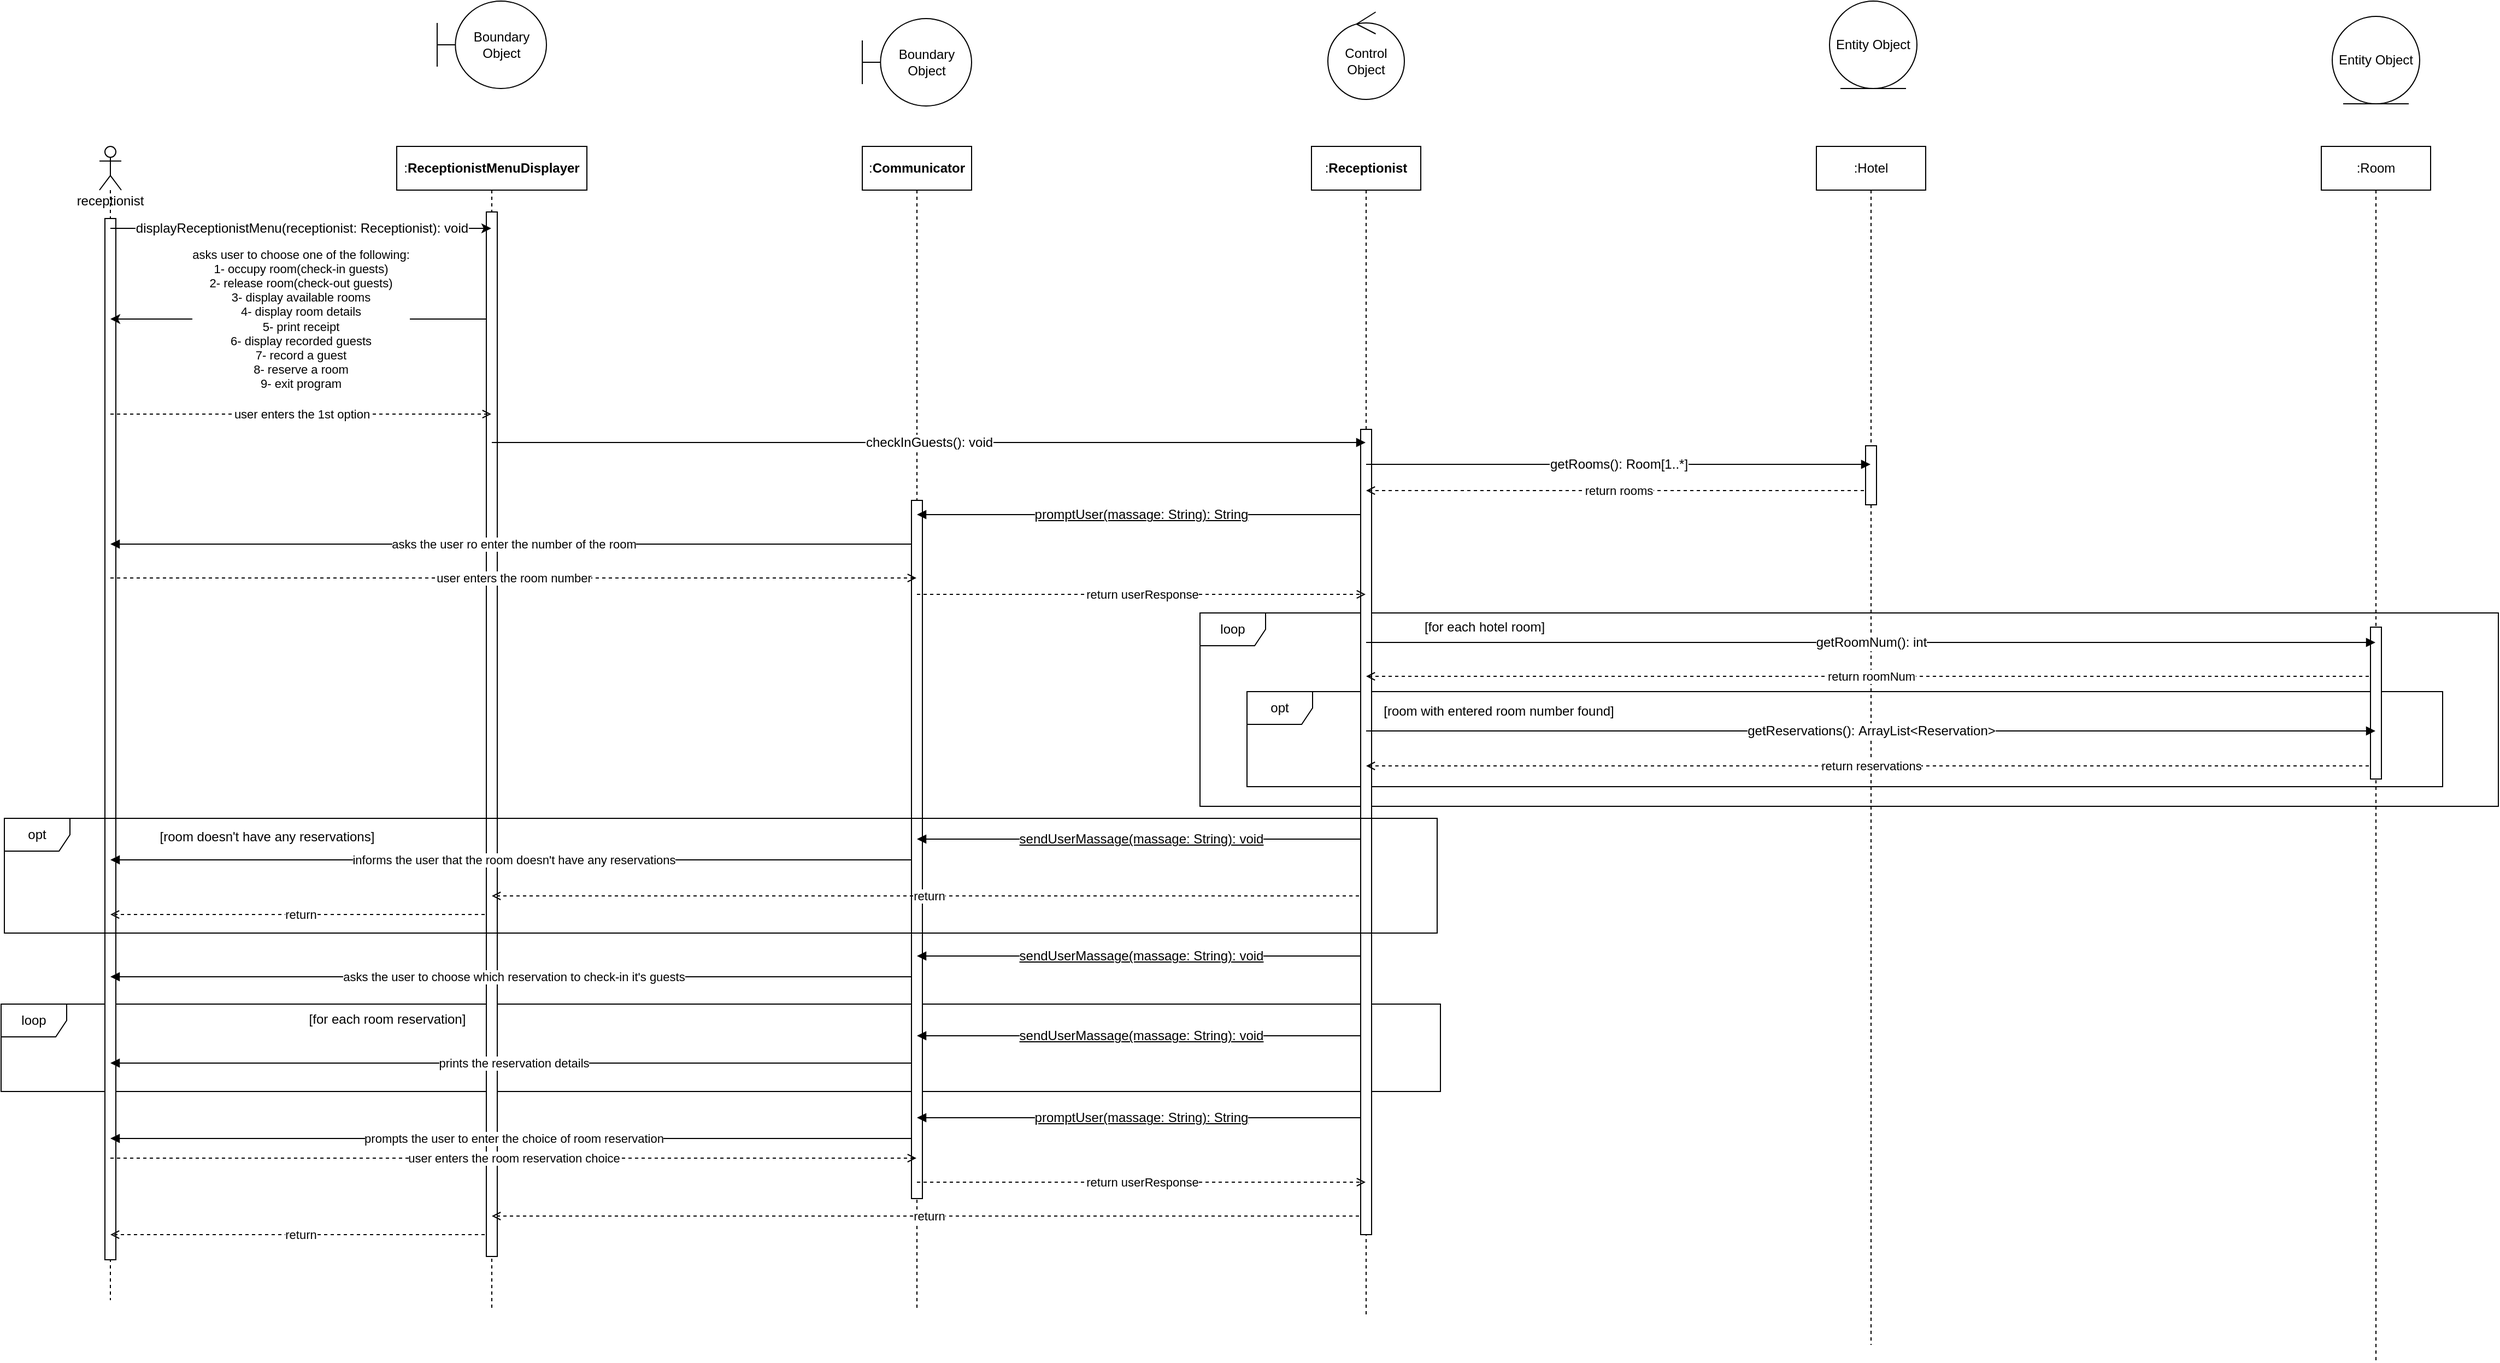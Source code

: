 <mxfile version="20.2.3" type="device"><diagram id="uRaI_7aDimpqQ9dOFGG9" name="Page-1"><mxGraphModel dx="1268" dy="153" grid="0" gridSize="10" guides="1" tooltips="1" connect="1" arrows="1" fold="1" page="0" pageScale="1" pageWidth="827" pageHeight="1169" math="0" shadow="0"><root><mxCell id="0"/><mxCell id="1" parent="0"/><mxCell id="0leOyOmCnB0EveFS4-B2-47" value="" style="group" parent="1" vertex="1" connectable="0"><mxGeometry x="-212" y="1506" width="1317" height="80" as="geometry"/></mxCell><mxCell id="0leOyOmCnB0EveFS4-B2-48" value="loop" style="shape=umlFrame;whiteSpace=wrap;html=1;" parent="0leOyOmCnB0EveFS4-B2-47" vertex="1"><mxGeometry width="1317" height="80" as="geometry"/></mxCell><mxCell id="0leOyOmCnB0EveFS4-B2-49" value="[for each room reservation]" style="text;html=1;align=center;verticalAlign=middle;resizable=0;points=[];autosize=1;strokeColor=none;fillColor=none;" parent="0leOyOmCnB0EveFS4-B2-47" vertex="1"><mxGeometry x="272.18" y="1.2" width="161" height="26" as="geometry"/></mxCell><mxCell id="0leOyOmCnB0EveFS4-B2-2" value="opt" style="shape=umlFrame;whiteSpace=wrap;html=1;" parent="1" vertex="1"><mxGeometry x="928" y="1220" width="1094" height="87" as="geometry"/></mxCell><mxCell id="0leOyOmCnB0EveFS4-B2-3" value="loop" style="shape=umlFrame;whiteSpace=wrap;html=1;" parent="1" vertex="1"><mxGeometry x="885" y="1148" width="1188" height="177" as="geometry"/></mxCell><mxCell id="0leOyOmCnB0EveFS4-B2-4" value="receptionist" style="shape=umlLifeline;participant=umlActor;perimeter=lifelinePerimeter;whiteSpace=wrap;html=1;container=1;collapsible=0;recursiveResize=0;verticalAlign=top;spacingTop=36;outlineConnect=0;" parent="1" vertex="1"><mxGeometry x="-122" y="721" width="20" height="1056" as="geometry"/></mxCell><mxCell id="0leOyOmCnB0EveFS4-B2-5" value="" style="html=1;points=[];perimeter=orthogonalPerimeter;" parent="0leOyOmCnB0EveFS4-B2-4" vertex="1"><mxGeometry x="5" y="66" width="10" height="953" as="geometry"/></mxCell><mxCell id="0leOyOmCnB0EveFS4-B2-6" value="asks user to&amp;nbsp;choose one of the following:&lt;br&gt;1- occupy room(check-in guests)&lt;br&gt;2- release room(check-out guests)&lt;br&gt;3- display available rooms&lt;br&gt;4- display room details&lt;br&gt;5- print receipt&lt;br&gt;6- display recorded guests&lt;br&gt;7- record a guest&lt;br&gt;8- reserve a room&lt;br&gt;9- exit program" style="edgeStyle=none;rounded=0;orthogonalLoop=1;jettySize=auto;html=1;" parent="1" source="0leOyOmCnB0EveFS4-B2-9" target="0leOyOmCnB0EveFS4-B2-4" edge="1"><mxGeometry relative="1" as="geometry"><Array as="points"><mxPoint x="72" y="879"/></Array></mxGeometry></mxCell><mxCell id="0leOyOmCnB0EveFS4-B2-7" value="return" style="edgeStyle=none;rounded=0;orthogonalLoop=1;jettySize=auto;html=1;endArrow=open;endFill=0;dashed=1;" parent="1" source="0leOyOmCnB0EveFS4-B2-9" target="0leOyOmCnB0EveFS4-B2-4" edge="1"><mxGeometry relative="1" as="geometry"><Array as="points"><mxPoint x="109" y="1424"/></Array></mxGeometry></mxCell><mxCell id="0leOyOmCnB0EveFS4-B2-8" value="return" style="edgeStyle=none;rounded=0;orthogonalLoop=1;jettySize=auto;html=1;dashed=1;endArrow=open;endFill=0;" parent="1" source="0leOyOmCnB0EveFS4-B2-9" target="0leOyOmCnB0EveFS4-B2-4" edge="1"><mxGeometry relative="1" as="geometry"><Array as="points"><mxPoint x="132" y="1717"/></Array></mxGeometry></mxCell><mxCell id="0leOyOmCnB0EveFS4-B2-9" value=":&lt;span style=&quot;font-weight: 700;&quot;&gt;ReceptionistMenuDisplayer&lt;/span&gt;" style="shape=umlLifeline;perimeter=lifelinePerimeter;whiteSpace=wrap;html=1;container=1;collapsible=0;recursiveResize=0;outlineConnect=0;" parent="1" vertex="1"><mxGeometry x="150" y="721" width="174" height="1065" as="geometry"/></mxCell><mxCell id="0leOyOmCnB0EveFS4-B2-10" value="" style="html=1;points=[];perimeter=orthogonalPerimeter;" parent="0leOyOmCnB0EveFS4-B2-9" vertex="1"><mxGeometry x="82" y="60" width="10" height="956" as="geometry"/></mxCell><mxCell id="0leOyOmCnB0EveFS4-B2-11" value="asks the user ro enter the number of the room" style="edgeStyle=none;rounded=0;orthogonalLoop=1;jettySize=auto;html=1;endArrow=block;endFill=1;" parent="1" source="0leOyOmCnB0EveFS4-B2-16" target="0leOyOmCnB0EveFS4-B2-4" edge="1"><mxGeometry relative="1" as="geometry"><Array as="points"><mxPoint x="337" y="1085"/></Array></mxGeometry></mxCell><mxCell id="0leOyOmCnB0EveFS4-B2-12" value="informs the user that the room doesn't have any reservations" style="edgeStyle=none;rounded=0;orthogonalLoop=1;jettySize=auto;html=1;endArrow=block;endFill=1;" parent="1" source="0leOyOmCnB0EveFS4-B2-16" target="0leOyOmCnB0EveFS4-B2-4" edge="1"><mxGeometry relative="1" as="geometry"><Array as="points"><mxPoint x="356" y="1374"/></Array></mxGeometry></mxCell><mxCell id="0leOyOmCnB0EveFS4-B2-13" value="asks the user to choose which reservation to check-in it's guests" style="edgeStyle=none;rounded=0;orthogonalLoop=1;jettySize=auto;html=1;endArrow=block;endFill=1;" parent="1" source="0leOyOmCnB0EveFS4-B2-16" target="0leOyOmCnB0EveFS4-B2-4" edge="1"><mxGeometry relative="1" as="geometry"><Array as="points"><mxPoint x="321" y="1481"/></Array></mxGeometry></mxCell><mxCell id="0leOyOmCnB0EveFS4-B2-14" value="prints the reservation details" style="edgeStyle=none;rounded=0;orthogonalLoop=1;jettySize=auto;html=1;endArrow=block;endFill=1;" parent="1" source="0leOyOmCnB0EveFS4-B2-16" target="0leOyOmCnB0EveFS4-B2-4" edge="1"><mxGeometry relative="1" as="geometry"><Array as="points"><mxPoint x="347" y="1560"/></Array></mxGeometry></mxCell><mxCell id="0leOyOmCnB0EveFS4-B2-15" value="prompts the user to enter the choice of room reservation" style="edgeStyle=none;rounded=0;orthogonalLoop=1;jettySize=auto;html=1;endArrow=block;endFill=1;" parent="1" source="0leOyOmCnB0EveFS4-B2-16" target="0leOyOmCnB0EveFS4-B2-4" edge="1"><mxGeometry relative="1" as="geometry"><Array as="points"><mxPoint x="434" y="1629"/></Array></mxGeometry></mxCell><mxCell id="0leOyOmCnB0EveFS4-B2-16" value=":&lt;span style=&quot;font-weight: 700;&quot;&gt;Communicator&lt;/span&gt;" style="shape=umlLifeline;perimeter=lifelinePerimeter;whiteSpace=wrap;html=1;container=1;collapsible=0;recursiveResize=0;outlineConnect=0;" parent="1" vertex="1"><mxGeometry x="576" y="721" width="100" height="1066" as="geometry"/></mxCell><mxCell id="0leOyOmCnB0EveFS4-B2-17" value="" style="html=1;points=[];perimeter=orthogonalPerimeter;" parent="0leOyOmCnB0EveFS4-B2-16" vertex="1"><mxGeometry x="45" y="324" width="10" height="639" as="geometry"/></mxCell><mxCell id="0leOyOmCnB0EveFS4-B2-18" value="&lt;span style=&quot;font-size: 12px; text-align: left; text-decoration-line: underline;&quot;&gt;promptUser(massage:&amp;nbsp;String):&amp;nbsp;String&lt;/span&gt;" style="edgeStyle=none;rounded=0;orthogonalLoop=1;jettySize=auto;html=1;endArrow=block;endFill=1;" parent="1" source="0leOyOmCnB0EveFS4-B2-27" target="0leOyOmCnB0EveFS4-B2-16" edge="1"><mxGeometry relative="1" as="geometry"><Array as="points"><mxPoint x="840" y="1058"/></Array></mxGeometry></mxCell><mxCell id="0leOyOmCnB0EveFS4-B2-19" value="&lt;span style=&quot;font-size: 12px; text-align: left; text-decoration-line: underline;&quot;&gt;sendUserMassage(massage: String): void&lt;/span&gt;" style="edgeStyle=none;rounded=0;orthogonalLoop=1;jettySize=auto;html=1;endArrow=block;endFill=1;" parent="1" source="0leOyOmCnB0EveFS4-B2-27" target="0leOyOmCnB0EveFS4-B2-16" edge="1"><mxGeometry relative="1" as="geometry"><Array as="points"><mxPoint x="852" y="1355"/></Array></mxGeometry></mxCell><mxCell id="0leOyOmCnB0EveFS4-B2-20" value="return" style="edgeStyle=none;rounded=0;orthogonalLoop=1;jettySize=auto;html=1;endArrow=open;endFill=0;dashed=1;" parent="1" source="0leOyOmCnB0EveFS4-B2-27" target="0leOyOmCnB0EveFS4-B2-9" edge="1"><mxGeometry relative="1" as="geometry"><Array as="points"><mxPoint x="631" y="1407"/></Array></mxGeometry></mxCell><mxCell id="0leOyOmCnB0EveFS4-B2-21" value="&lt;span style=&quot;font-size: 12px; text-align: left; text-decoration-line: underline;&quot;&gt;sendUserMassage(massage: String): void&lt;/span&gt;" style="edgeStyle=none;rounded=0;orthogonalLoop=1;jettySize=auto;html=1;endArrow=block;endFill=1;" parent="1" source="0leOyOmCnB0EveFS4-B2-27" target="0leOyOmCnB0EveFS4-B2-16" edge="1"><mxGeometry relative="1" as="geometry"><Array as="points"><mxPoint x="824" y="1462"/></Array></mxGeometry></mxCell><mxCell id="0leOyOmCnB0EveFS4-B2-22" value="&lt;span style=&quot;font-size: 12px; text-align: left; text-decoration-line: underline;&quot;&gt;sendUserMassage(massage: String): void&lt;/span&gt;" style="edgeStyle=none;rounded=0;orthogonalLoop=1;jettySize=auto;html=1;endArrow=block;endFill=1;" parent="1" source="0leOyOmCnB0EveFS4-B2-27" target="0leOyOmCnB0EveFS4-B2-16" edge="1"><mxGeometry relative="1" as="geometry"><Array as="points"><mxPoint x="824" y="1535"/></Array></mxGeometry></mxCell><mxCell id="0leOyOmCnB0EveFS4-B2-23" value="&lt;span style=&quot;font-size: 12px; text-align: left; text-decoration-line: underline;&quot;&gt;promptUser(massage:&amp;nbsp;String):&amp;nbsp;String&lt;/span&gt;" style="edgeStyle=none;rounded=0;orthogonalLoop=1;jettySize=auto;html=1;endArrow=block;endFill=1;" parent="1" source="0leOyOmCnB0EveFS4-B2-27" target="0leOyOmCnB0EveFS4-B2-16" edge="1"><mxGeometry relative="1" as="geometry"><Array as="points"><mxPoint x="850" y="1610"/></Array></mxGeometry></mxCell><mxCell id="0leOyOmCnB0EveFS4-B2-26" value="return" style="edgeStyle=none;rounded=0;orthogonalLoop=1;jettySize=auto;html=1;dashed=1;endArrow=open;endFill=0;" parent="1" source="0leOyOmCnB0EveFS4-B2-27" target="0leOyOmCnB0EveFS4-B2-9" edge="1"><mxGeometry relative="1" as="geometry"><Array as="points"><mxPoint x="710" y="1700"/></Array></mxGeometry></mxCell><mxCell id="0leOyOmCnB0EveFS4-B2-27" value=":&lt;span style=&quot;font-weight: 700;&quot;&gt;Receptionist&lt;/span&gt;" style="shape=umlLifeline;perimeter=lifelinePerimeter;whiteSpace=wrap;html=1;container=1;collapsible=0;recursiveResize=0;outlineConnect=0;" parent="1" vertex="1"><mxGeometry x="987" y="721" width="100" height="1071" as="geometry"/></mxCell><mxCell id="0leOyOmCnB0EveFS4-B2-28" value="" style="html=1;points=[];perimeter=orthogonalPerimeter;" parent="0leOyOmCnB0EveFS4-B2-27" vertex="1"><mxGeometry x="45" y="259" width="10" height="737" as="geometry"/></mxCell><mxCell id="0leOyOmCnB0EveFS4-B2-29" value="return rooms" style="edgeStyle=none;rounded=0;orthogonalLoop=1;jettySize=auto;html=1;endArrow=open;endFill=0;dashed=1;" parent="1" source="0leOyOmCnB0EveFS4-B2-30" target="0leOyOmCnB0EveFS4-B2-27" edge="1"><mxGeometry relative="1" as="geometry"><Array as="points"><mxPoint x="1263" y="1036"/></Array></mxGeometry></mxCell><mxCell id="0leOyOmCnB0EveFS4-B2-30" value=":Hotel" style="shape=umlLifeline;perimeter=lifelinePerimeter;whiteSpace=wrap;html=1;container=1;collapsible=0;recursiveResize=0;outlineConnect=0;" parent="1" vertex="1"><mxGeometry x="1449" y="721" width="100" height="1097" as="geometry"/></mxCell><mxCell id="0leOyOmCnB0EveFS4-B2-31" value="" style="html=1;points=[];perimeter=orthogonalPerimeter;" parent="0leOyOmCnB0EveFS4-B2-30" vertex="1"><mxGeometry x="45" y="274" width="10" height="54" as="geometry"/></mxCell><mxCell id="0leOyOmCnB0EveFS4-B2-32" value="return roomNum" style="edgeStyle=none;rounded=0;orthogonalLoop=1;jettySize=auto;html=1;endArrow=open;endFill=0;dashed=1;" parent="1" source="0leOyOmCnB0EveFS4-B2-34" target="0leOyOmCnB0EveFS4-B2-27" edge="1"><mxGeometry relative="1" as="geometry"><Array as="points"><mxPoint x="1342" y="1206"/></Array></mxGeometry></mxCell><mxCell id="0leOyOmCnB0EveFS4-B2-33" value="return reservations" style="edgeStyle=none;rounded=0;orthogonalLoop=1;jettySize=auto;html=1;dashed=1;endArrow=open;endFill=0;" parent="1" source="0leOyOmCnB0EveFS4-B2-34" target="0leOyOmCnB0EveFS4-B2-27" edge="1"><mxGeometry relative="1" as="geometry"><Array as="points"><mxPoint x="1406" y="1288"/></Array></mxGeometry></mxCell><mxCell id="0leOyOmCnB0EveFS4-B2-34" value=":Room" style="shape=umlLifeline;perimeter=lifelinePerimeter;whiteSpace=wrap;html=1;container=1;collapsible=0;recursiveResize=0;outlineConnect=0;" parent="1" vertex="1"><mxGeometry x="1911" y="721" width="100" height="1112" as="geometry"/></mxCell><mxCell id="0leOyOmCnB0EveFS4-B2-35" value="" style="html=1;points=[];perimeter=orthogonalPerimeter;" parent="0leOyOmCnB0EveFS4-B2-34" vertex="1"><mxGeometry x="45" y="440" width="10" height="139" as="geometry"/></mxCell><mxCell id="0leOyOmCnB0EveFS4-B2-42" value="[for each hotel room]" style="text;html=1;align=center;verticalAlign=middle;resizable=0;points=[];autosize=1;strokeColor=none;fillColor=none;" parent="1" vertex="1"><mxGeometry x="1081" y="1147.995" width="128" height="26" as="geometry"/></mxCell><mxCell id="0leOyOmCnB0EveFS4-B2-43" value="[room with entered room number found]" style="text;html=1;align=center;verticalAlign=middle;resizable=0;points=[];autosize=1;strokeColor=none;fillColor=none;" parent="1" vertex="1"><mxGeometry x="1043" y="1225" width="229" height="26" as="geometry"/></mxCell><mxCell id="0leOyOmCnB0EveFS4-B2-44" value="" style="group" parent="1" vertex="1" connectable="0"><mxGeometry x="-209" y="1336" width="1311" height="105" as="geometry"/></mxCell><mxCell id="0leOyOmCnB0EveFS4-B2-45" value="opt" style="shape=umlFrame;whiteSpace=wrap;html=1;" parent="0leOyOmCnB0EveFS4-B2-44" vertex="1"><mxGeometry width="1311" height="105" as="geometry"/></mxCell><mxCell id="0leOyOmCnB0EveFS4-B2-46" value="[room doesn't have any reservations]" style="text;html=1;align=center;verticalAlign=middle;resizable=0;points=[];autosize=1;strokeColor=none;fillColor=none;" parent="0leOyOmCnB0EveFS4-B2-44" vertex="1"><mxGeometry x="133" y="4" width="214" height="26" as="geometry"/></mxCell><mxCell id="0leOyOmCnB0EveFS4-B2-50" value="Boundary Object" style="shape=umlBoundary;whiteSpace=wrap;html=1;" parent="1" vertex="1"><mxGeometry x="187" y="588" width="100" height="80" as="geometry"/></mxCell><mxCell id="0leOyOmCnB0EveFS4-B2-51" value="Boundary Object" style="shape=umlBoundary;whiteSpace=wrap;html=1;" parent="1" vertex="1"><mxGeometry x="576" y="604" width="100" height="80" as="geometry"/></mxCell><mxCell id="0leOyOmCnB0EveFS4-B2-52" value="Control Object" style="ellipse;shape=umlControl;whiteSpace=wrap;html=1;" parent="1" vertex="1"><mxGeometry x="1002" y="598" width="70" height="80" as="geometry"/></mxCell><mxCell id="0leOyOmCnB0EveFS4-B2-53" value="Entity Object" style="ellipse;shape=umlEntity;whiteSpace=wrap;html=1;" parent="1" vertex="1"><mxGeometry x="1461" y="588" width="80" height="80" as="geometry"/></mxCell><mxCell id="0leOyOmCnB0EveFS4-B2-54" value="Entity Object" style="ellipse;shape=umlEntity;whiteSpace=wrap;html=1;" parent="1" vertex="1"><mxGeometry x="1921" y="602" width="80" height="80" as="geometry"/></mxCell><mxCell id="0leOyOmCnB0EveFS4-B2-57" value="&lt;span style=&quot;font-size: 12px; text-align: left;&quot;&gt;displayReceptionistMenu(receptionist:&amp;nbsp;Receptionist):&amp;nbsp;void&lt;/span&gt;" style="edgeStyle=none;rounded=0;orthogonalLoop=1;jettySize=auto;html=1;" parent="1" source="0leOyOmCnB0EveFS4-B2-4" target="0leOyOmCnB0EveFS4-B2-9" edge="1"><mxGeometry relative="1" as="geometry"><Array as="points"><mxPoint x="115" y="796"/></Array></mxGeometry></mxCell><mxCell id="0leOyOmCnB0EveFS4-B2-58" value="user enters the 1st option" style="edgeStyle=none;rounded=0;orthogonalLoop=1;jettySize=auto;html=1;dashed=1;endArrow=open;endFill=0;" parent="1" source="0leOyOmCnB0EveFS4-B2-4" target="0leOyOmCnB0EveFS4-B2-9" edge="1"><mxGeometry relative="1" as="geometry"><Array as="points"><mxPoint x="61" y="966"/></Array></mxGeometry></mxCell><mxCell id="0leOyOmCnB0EveFS4-B2-59" value="user enters the room number" style="edgeStyle=none;rounded=0;orthogonalLoop=1;jettySize=auto;html=1;endArrow=open;endFill=0;dashed=1;" parent="1" source="0leOyOmCnB0EveFS4-B2-4" target="0leOyOmCnB0EveFS4-B2-16" edge="1"><mxGeometry relative="1" as="geometry"><Array as="points"><mxPoint x="382" y="1116"/></Array></mxGeometry></mxCell><mxCell id="0leOyOmCnB0EveFS4-B2-60" value="user enters the room reservation choice" style="edgeStyle=none;rounded=0;orthogonalLoop=1;jettySize=auto;html=1;dashed=1;endArrow=open;endFill=0;" parent="1" source="0leOyOmCnB0EveFS4-B2-4" target="0leOyOmCnB0EveFS4-B2-16" edge="1"><mxGeometry relative="1" as="geometry"><Array as="points"><mxPoint x="293" y="1647"/></Array></mxGeometry></mxCell><mxCell id="0leOyOmCnB0EveFS4-B2-62" value="return userResponse" style="edgeStyle=none;rounded=0;orthogonalLoop=1;jettySize=auto;html=1;dashed=1;endArrow=open;endFill=0;" parent="1" source="0leOyOmCnB0EveFS4-B2-16" target="0leOyOmCnB0EveFS4-B2-27" edge="1"><mxGeometry relative="1" as="geometry"><Array as="points"><mxPoint x="774" y="1669"/></Array></mxGeometry></mxCell><mxCell id="0leOyOmCnB0EveFS4-B2-63" value="return userResponse" style="edgeStyle=none;rounded=0;orthogonalLoop=1;jettySize=auto;html=1;endArrow=open;endFill=0;dashed=1;" parent="1" source="0leOyOmCnB0EveFS4-B2-16" target="0leOyOmCnB0EveFS4-B2-27" edge="1"><mxGeometry relative="1" as="geometry"><Array as="points"><mxPoint x="776" y="1131"/></Array></mxGeometry></mxCell><mxCell id="0leOyOmCnB0EveFS4-B2-64" value="&lt;span style=&quot;font-size: 12px; text-align: left;&quot;&gt;checkInGuests(): void&lt;/span&gt;" style="edgeStyle=none;rounded=0;orthogonalLoop=1;jettySize=auto;html=1;endArrow=block;endFill=1;" parent="1" source="0leOyOmCnB0EveFS4-B2-9" target="0leOyOmCnB0EveFS4-B2-27" edge="1"><mxGeometry relative="1" as="geometry"><Array as="points"><mxPoint x="579" y="992"/></Array></mxGeometry></mxCell><mxCell id="0leOyOmCnB0EveFS4-B2-65" value="&lt;span style=&quot;font-size: 12px; text-align: left;&quot;&gt;getRooms():&amp;nbsp;Room[1..*]&lt;/span&gt;" style="edgeStyle=none;rounded=0;orthogonalLoop=1;jettySize=auto;html=1;endArrow=block;endFill=1;" parent="1" source="0leOyOmCnB0EveFS4-B2-27" target="0leOyOmCnB0EveFS4-B2-30" edge="1"><mxGeometry relative="1" as="geometry"><Array as="points"><mxPoint x="1287" y="1012"/></Array></mxGeometry></mxCell><mxCell id="0leOyOmCnB0EveFS4-B2-66" value="&lt;span style=&quot;font-size: 12px; text-align: left;&quot;&gt;getRoomNum(): int&lt;/span&gt;" style="rounded=0;orthogonalLoop=1;jettySize=auto;html=1;endArrow=block;endFill=1;" parent="1" source="0leOyOmCnB0EveFS4-B2-27" target="0leOyOmCnB0EveFS4-B2-34" edge="1"><mxGeometry relative="1" as="geometry"><Array as="points"><mxPoint x="1430" y="1175"/></Array></mxGeometry></mxCell><mxCell id="0leOyOmCnB0EveFS4-B2-67" value="&lt;span style=&quot;font-size: 12px; text-align: left;&quot;&gt;getReservations():&amp;nbsp;ArrayList&amp;lt;Reservation&amp;gt;&lt;/span&gt;" style="edgeStyle=none;rounded=0;orthogonalLoop=1;jettySize=auto;html=1;endArrow=block;endFill=1;" parent="1" source="0leOyOmCnB0EveFS4-B2-27" target="0leOyOmCnB0EveFS4-B2-34" edge="1"><mxGeometry relative="1" as="geometry"><Array as="points"><mxPoint x="1486" y="1256"/></Array></mxGeometry></mxCell></root></mxGraphModel></diagram></mxfile>